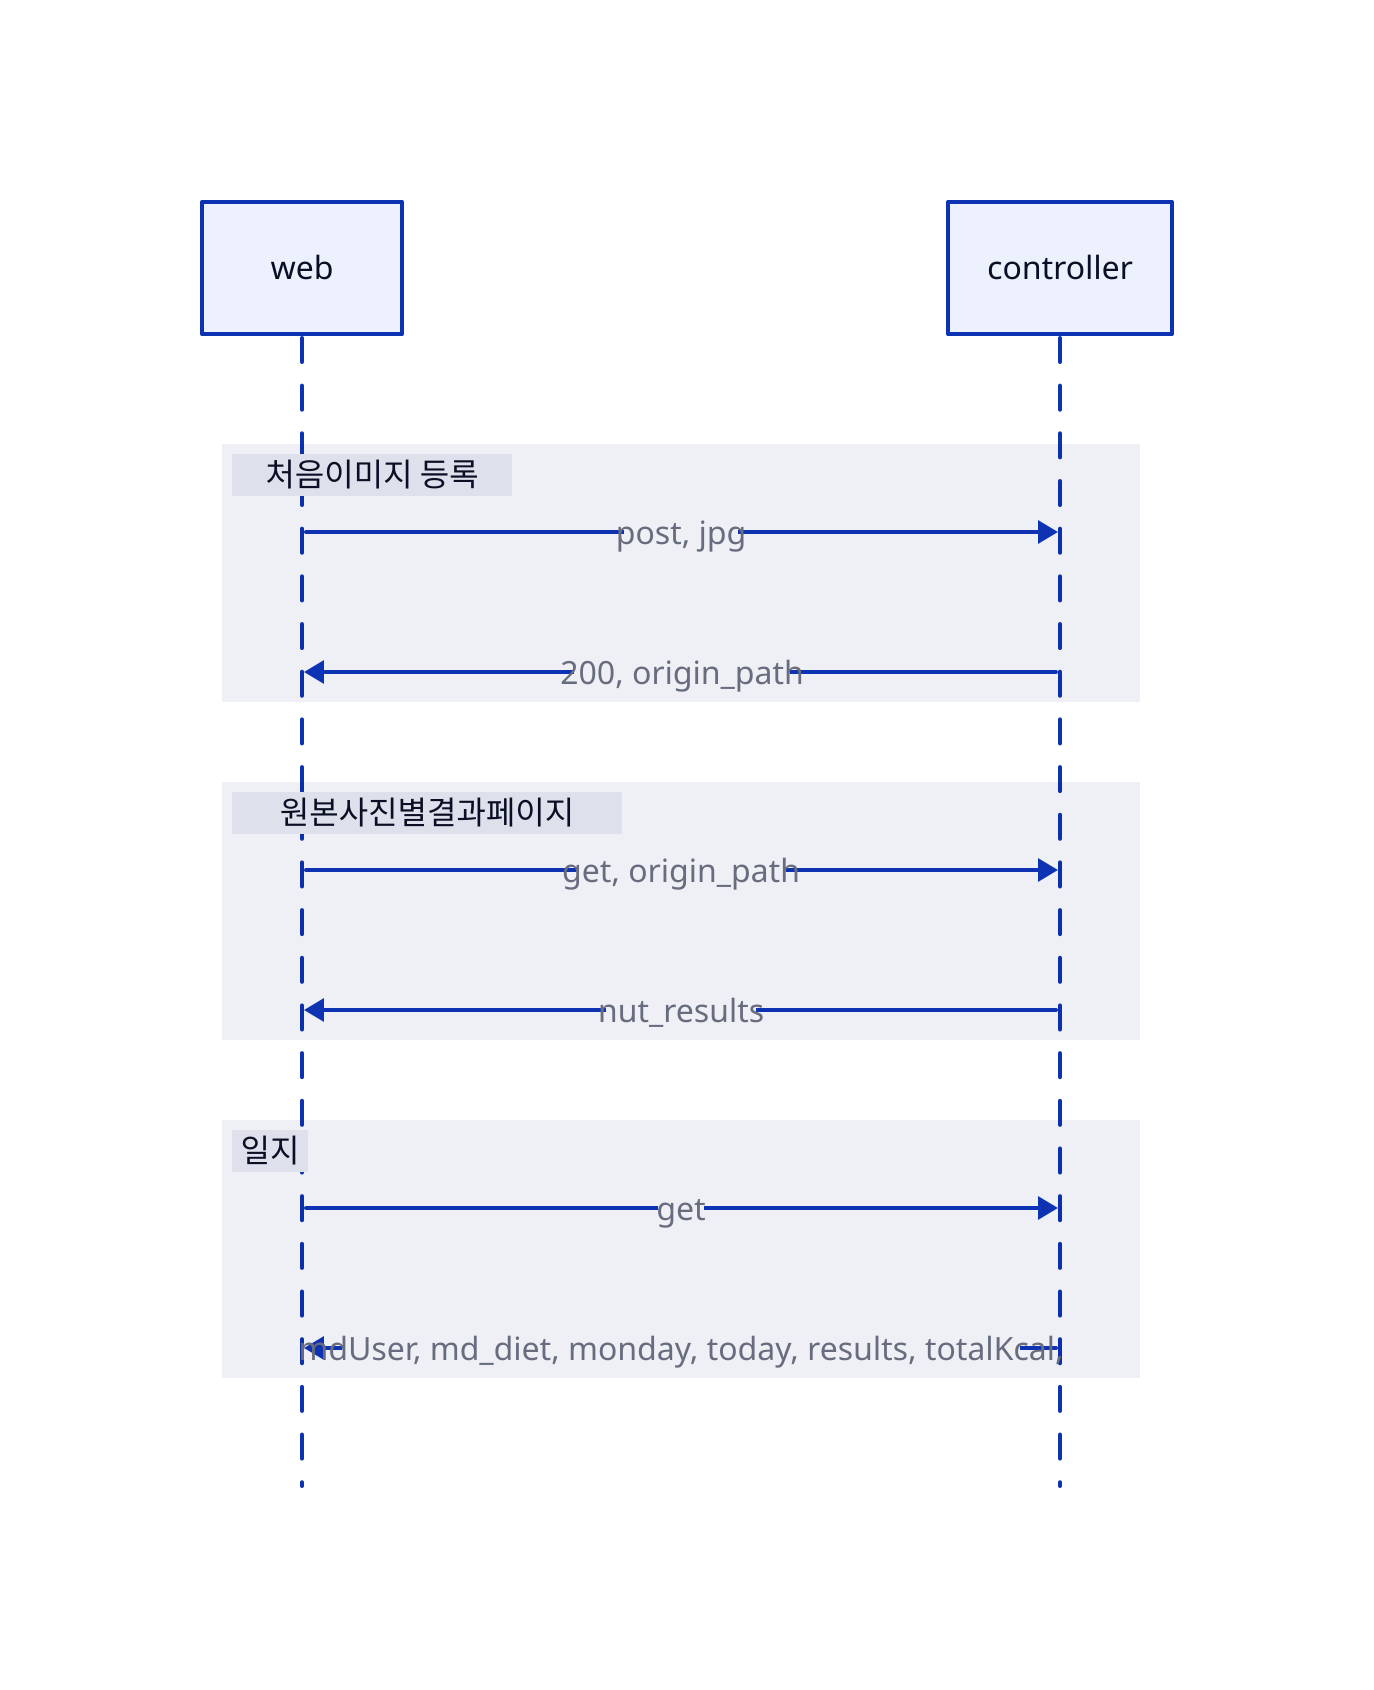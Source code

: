 shape: sequence_diagram
w : web
c : controller
처음이미지 등록{
    w->c : post, jpg
    w<-c : 200, origin_path

}
원본사진별결과페이지{
    w->c : get, origin_path
    w<-c : nut_results
}

일지 {
    w->c : get
    w<-c : mdUser, md_diet, monday, today, results, totalKcal, 
}